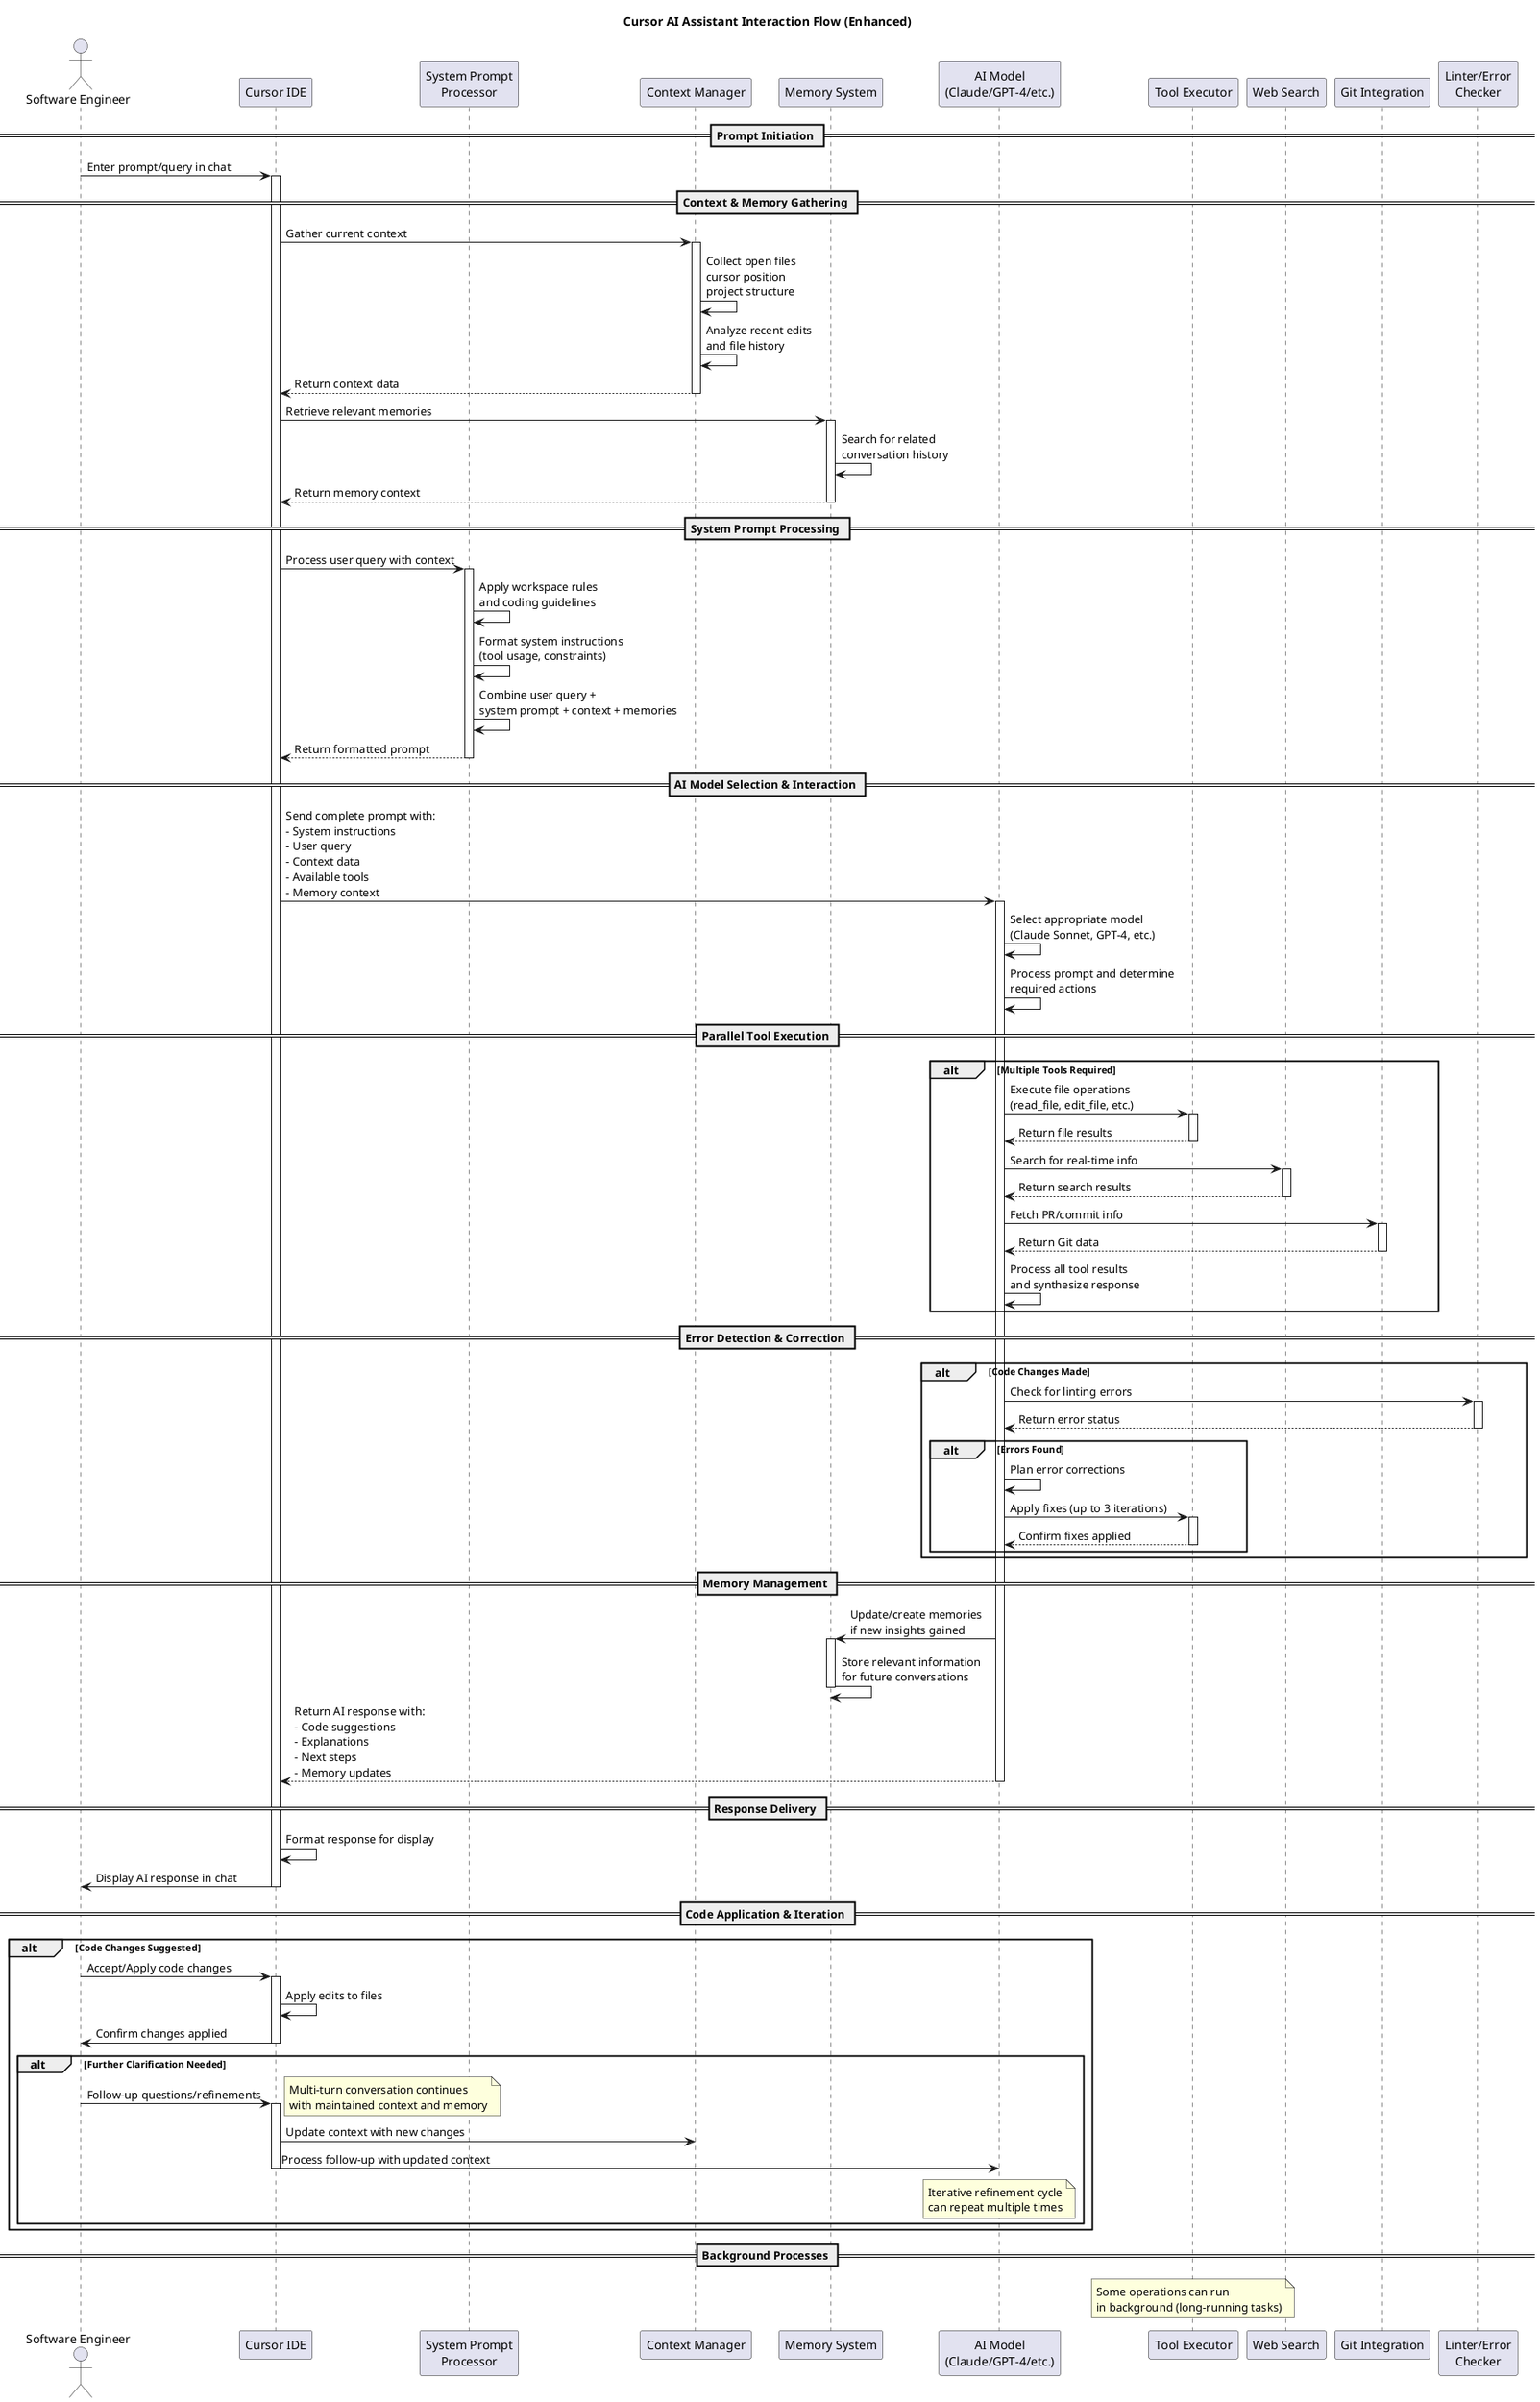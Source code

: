 @startuml
!define RECTANGLE class

skinparam backgroundColor white
skinparam monochrome false
skinparam shadowing false

title Cursor AI Assistant Interaction Flow (Enhanced)

actor "Software Engineer" as SE
participant "Cursor IDE" as Cursor
participant "System Prompt\nProcessor" as SystemPrompt
participant "Context Manager" as Context
participant "Memory System" as Memory
participant "AI Model\n(Claude/GPT-4/etc.)" as AI
participant "Tool Executor" as Tools
participant "Web Search" as Web
participant "Git Integration" as Git
participant "Linter/Error\nChecker" as Linter

== Prompt Initiation ==
SE -> Cursor: Enter prompt/query in chat
activate Cursor

== Context & Memory Gathering ==
Cursor -> Context: Gather current context
activate Context
Context -> Context: Collect open files\ncursor position\nproject structure
Context -> Context: Analyze recent edits\nand file history
Context --> Cursor: Return context data
deactivate Context

Cursor -> Memory: Retrieve relevant memories
activate Memory
Memory -> Memory: Search for related\nconversation history
Memory --> Cursor: Return memory context
deactivate Memory

== System Prompt Processing ==
Cursor -> SystemPrompt: Process user query with context
activate SystemPrompt
SystemPrompt -> SystemPrompt: Apply workspace rules\nand coding guidelines
SystemPrompt -> SystemPrompt: Format system instructions\n(tool usage, constraints)
SystemPrompt -> SystemPrompt: Combine user query +\nsystem prompt + context + memories
SystemPrompt --> Cursor: Return formatted prompt
deactivate SystemPrompt

== AI Model Selection & Interaction ==
Cursor -> AI: Send complete prompt with:\n- System instructions\n- User query\n- Context data\n- Available tools\n- Memory context
activate AI

AI -> AI: Select appropriate model\n(Claude Sonnet, GPT-4, etc.)
AI -> AI: Process prompt and determine\nrequired actions

== Parallel Tool Execution ==
alt Multiple Tools Required
    AI -> Tools: Execute file operations\n(read_file, edit_file, etc.)
    activate Tools
    Tools --> AI: Return file results
    deactivate Tools
    
    AI -> Web: Search for real-time info
    activate Web
    Web --> AI: Return search results
    deactivate Web
    
    AI -> Git: Fetch PR/commit info
    activate Git
    Git --> AI: Return Git data
    deactivate Git
    
    AI -> AI: Process all tool results\nand synthesize response
end

== Error Detection & Correction ==
alt Code Changes Made
    AI -> Linter: Check for linting errors
    activate Linter
    Linter --> AI: Return error status
    deactivate Linter
    
    alt Errors Found
        AI -> AI: Plan error corrections
        AI -> Tools: Apply fixes (up to 3 iterations)
        activate Tools
        Tools --> AI: Confirm fixes applied
        deactivate Tools
    end
end

== Memory Management ==
AI -> Memory: Update/create memories\nif new insights gained
activate Memory
Memory -> Memory: Store relevant information\nfor future conversations
deactivate Memory

AI --> Cursor: Return AI response with:\n- Code suggestions\n- Explanations\n- Next steps\n- Memory updates
deactivate AI

== Response Delivery ==
Cursor -> Cursor: Format response for display
Cursor -> SE: Display AI response in chat
deactivate Cursor

== Code Application & Iteration ==
alt Code Changes Suggested
    SE -> Cursor: Accept/Apply code changes
    activate Cursor
    Cursor -> Cursor: Apply edits to files
    Cursor -> SE: Confirm changes applied
    deactivate Cursor
    
    alt Further Clarification Needed
        SE -> Cursor: Follow-up questions/refinements
        note right: Multi-turn conversation continues\nwith maintained context and memory
        activate Cursor
        Cursor -> Context: Update context with new changes
        Cursor -> AI: Process follow-up with updated context
        note over AI: Iterative refinement cycle\ncan repeat multiple times
        deactivate Cursor
    end
end

== Background Processes ==
note over Tools: Some operations can run\nin background (long-running tasks)

@enduml 